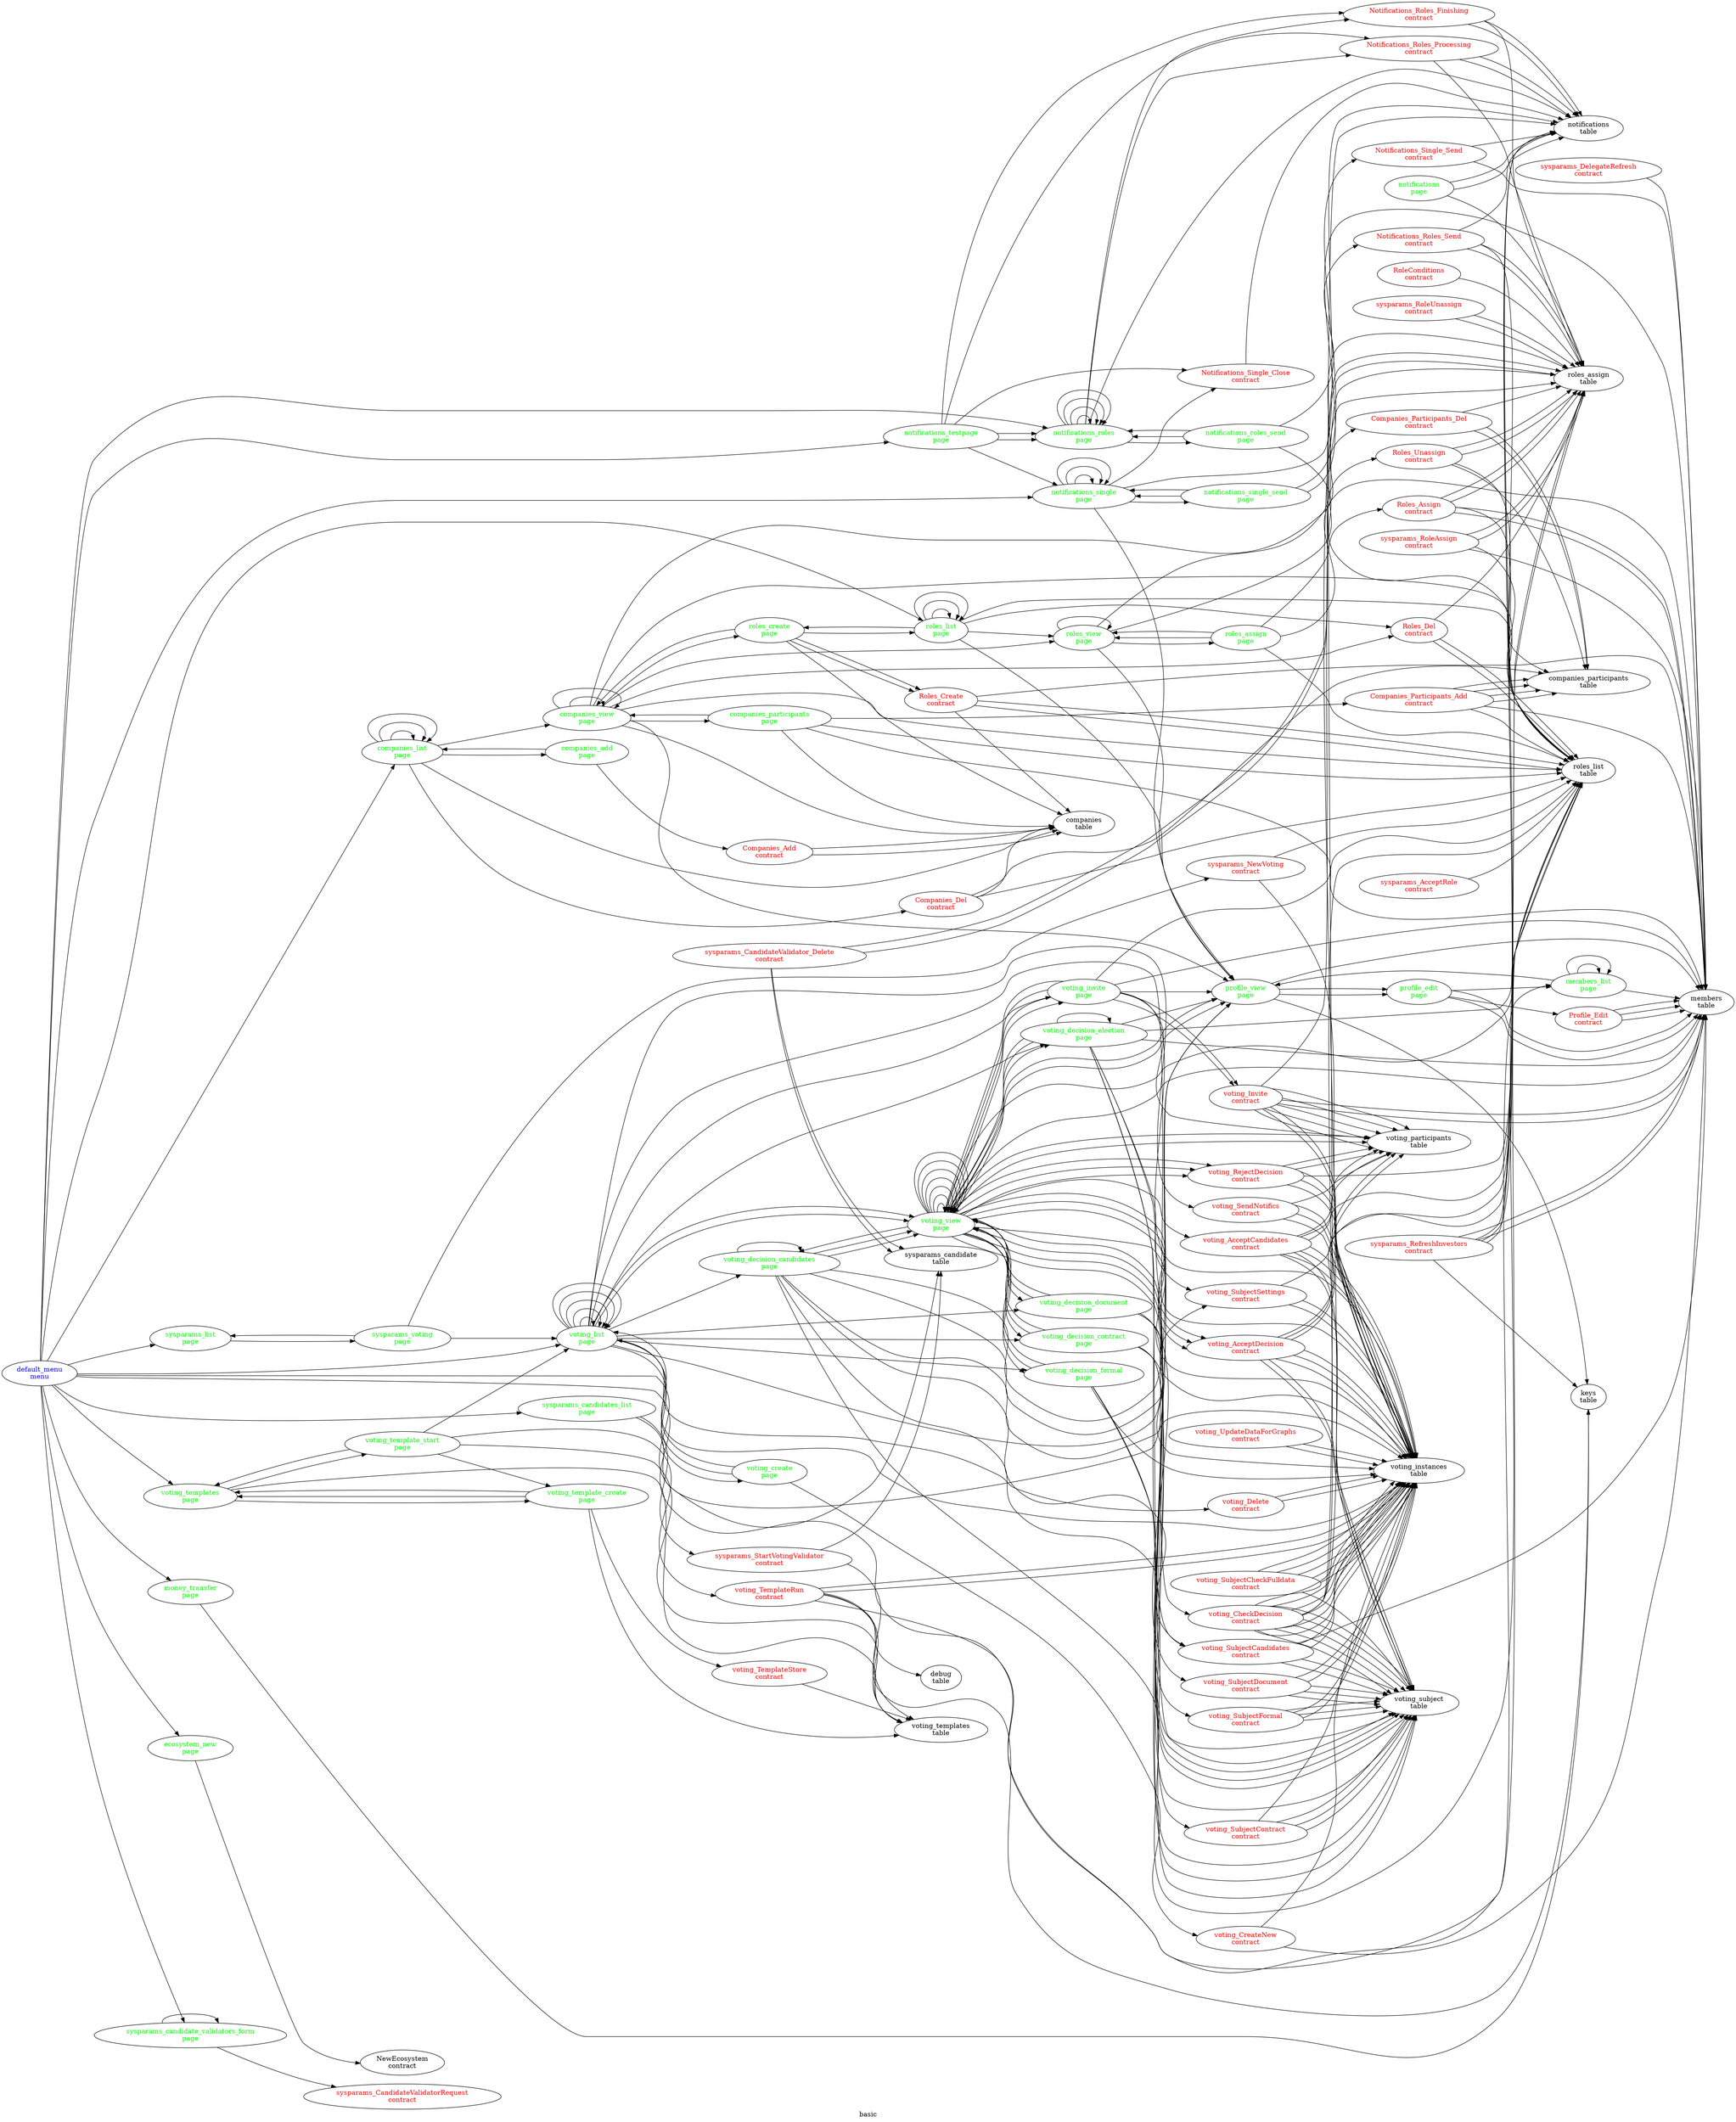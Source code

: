 digraph G {
label=basic;
rankdir=LR;
"Companies_Add\ncontract" -> "companies\ntable"
"Companies_Add\ncontract" -> "companies\ntable"
"Companies_Add\ncontract" [fontcolor=red, group=contracts];
"Companies_Participants_Del\ncontract" -> "companies_participants\ntable"
"Companies_Participants_Del\ncontract" -> "companies_participants\ntable"
"Companies_Participants_Del\ncontract" -> "roles_assign\ntable"
"Companies_Participants_Del\ncontract" [fontcolor=red, group=contracts];
"Roles_Assign\ncontract" -> "roles_list\ntable"
"Roles_Assign\ncontract" -> "members\ntable"
"Roles_Assign\ncontract" -> "members\ntable"
"Roles_Assign\ncontract" -> "roles_assign\ntable"
"Roles_Assign\ncontract" -> "roles_assign\ntable"
"Roles_Assign\ncontract" [fontcolor=red, group=contracts];
"Companies_Del\ncontract" -> "roles_list\ntable"
"Companies_Del\ncontract" -> "companies_participants\ntable"
"Companies_Del\ncontract" -> "companies\ntable"
"Companies_Del\ncontract" [fontcolor=red, group=contracts];
"Notifications_Roles_Finishing\ncontract" -> "notifications\ntable"
"Notifications_Roles_Finishing\ncontract" -> "roles_assign\ntable"
"Notifications_Roles_Finishing\ncontract" -> "notifications\ntable"
"Notifications_Roles_Finishing\ncontract" [fontcolor=red, group=contracts];
"Notifications_Roles_Processing\ncontract" -> "notifications\ntable"
"Notifications_Roles_Processing\ncontract" -> "roles_assign\ntable"
"Notifications_Roles_Processing\ncontract" -> "notifications\ntable"
"Notifications_Roles_Processing\ncontract" [fontcolor=red, group=contracts];
"Notifications_Single_Send\ncontract" -> "members\ntable"
"Notifications_Single_Send\ncontract" -> "notifications\ntable"
"Notifications_Single_Send\ncontract" [fontcolor=red, group=contracts];
"Notifications_Single_Close\ncontract" -> "notifications\ntable"
"Notifications_Single_Close\ncontract" [fontcolor=red, group=contracts];
"Notifications_Roles_Send\ncontract" -> "roles_assign\ntable"
"Notifications_Roles_Send\ncontract" -> "roles_list\ntable"
"Notifications_Roles_Send\ncontract" -> "notifications\ntable"
"Notifications_Roles_Send\ncontract" -> "roles_assign\ntable"
"Notifications_Roles_Send\ncontract" [fontcolor=red, group=contracts];
"Profile_Edit\ncontract" -> "members\ntable"
"Profile_Edit\ncontract" -> "members\ntable"
"Profile_Edit\ncontract" -> "members\ntable"
"Profile_Edit\ncontract" [fontcolor=red, group=contracts];
"RoleConditions\ncontract" -> "roles_assign\ntable"
"RoleConditions\ncontract" [fontcolor=red, group=contracts];
"Companies_Participants_Add\ncontract" -> "members\ntable"
"Companies_Participants_Add\ncontract" -> "roles_list\ntable"
"Companies_Participants_Add\ncontract" -> "companies_participants\ntable"
"Companies_Participants_Add\ncontract" -> "companies_participants\ntable"
"Companies_Participants_Add\ncontract" -> "companies_participants\ntable"
"Companies_Participants_Add\ncontract" -> "companies_participants\ntable"
"Companies_Participants_Add\ncontract" [fontcolor=red, group=contracts];
"Roles_Create\ncontract" -> "companies\ntable"
"Roles_Create\ncontract" -> "members\ntable"
"Roles_Create\ncontract" -> "roles_list\ntable"
"Roles_Create\ncontract" -> "roles_list\ntable"
"Roles_Create\ncontract" [fontcolor=red, group=contracts];
"Roles_Unassign\ncontract" -> "roles_assign\ntable"
"Roles_Unassign\ncontract" -> "roles_list\ntable"
"Roles_Unassign\ncontract" -> "roles_assign\ntable"
"Roles_Unassign\ncontract" -> "companies_participants\ntable"
"Roles_Unassign\ncontract" [fontcolor=red, group=contracts];
"Roles_Del\ncontract" -> "roles_list\ntable"
"Roles_Del\ncontract" -> "roles_assign\ntable"
"Roles_Del\ncontract" -> "roles_list\ntable"
"Roles_Del\ncontract" [fontcolor=red, group=contracts];
"sysparams_RoleUnassign\ncontract" -> "roles_assign\ntable"
"sysparams_RoleUnassign\ncontract" -> "roles_assign\ntable"
"sysparams_RoleUnassign\ncontract" [fontcolor=red, group=contracts];
"sysparams_RoleAssign\ncontract" -> "roles_list\ntable"
"sysparams_RoleAssign\ncontract" -> "members\ntable"
"sysparams_RoleAssign\ncontract" -> "roles_assign\ntable"
"sysparams_RoleAssign\ncontract" -> "roles_assign\ntable"
"sysparams_RoleAssign\ncontract" [fontcolor=red, group=contracts];
"sysparams_CandidateValidator_Delete\ncontract" -> "sysparams_candidate\ntable"
"sysparams_CandidateValidator_Delete\ncontract" -> "roles_assign\ntable"
"sysparams_CandidateValidator_Delete\ncontract" -> "sysparams_candidate\ntable"
"sysparams_CandidateValidator_Delete\ncontract" -> "roles_assign\ntable"
"sysparams_CandidateValidator_Delete\ncontract" [fontcolor=red, group=contracts];
"sysparams_DelegateRefresh\ncontract" -> "members\ntable"
"sysparams_DelegateRefresh\ncontract" [fontcolor=red, group=contracts];
"voting_SubjectCheckFulldata\ncontract" -> "voting_instances\ntable"
"voting_SubjectCheckFulldata\ncontract" -> "voting_subject\ntable"
"voting_SubjectCheckFulldata\ncontract" -> "voting_instances\ntable"
"voting_SubjectCheckFulldata\ncontract" -> "voting_instances\ntable"
"voting_SubjectCheckFulldata\ncontract" -> "voting_instances\ntable"
"voting_SubjectCheckFulldata\ncontract" -> "voting_instances\ntable"
"voting_SubjectCheckFulldata\ncontract" [fontcolor=red, group=contracts];
"sysparams_RefreshInvestors\ncontract" -> "roles_list\ntable"
"sysparams_RefreshInvestors\ncontract" -> "roles_assign\ntable"
"sysparams_RefreshInvestors\ncontract" -> "members\ntable"
"sysparams_RefreshInvestors\ncontract" -> "keys\ntable"
"sysparams_RefreshInvestors\ncontract" -> "members\ntable"
"sysparams_RefreshInvestors\ncontract" -> "roles_assign\ntable"
"sysparams_RefreshInvestors\ncontract" [fontcolor=red, group=contracts];
"sysparams_CandidateValidatorRequest\ncontract" [fontcolor=red, group=contracts];
"sysparams_AcceptRole\ncontract" -> "roles_list\ntable"
"sysparams_AcceptRole\ncontract" [fontcolor=red, group=contracts];
"voting_SubjectCandidates\ncontract" -> "voting_instances\ntable"
"voting_SubjectCandidates\ncontract" -> "voting_subject\ntable"
"voting_SubjectCandidates\ncontract" -> "members\ntable"
"voting_SubjectCandidates\ncontract" -> "voting_subject\ntable"
"voting_SubjectCandidates\ncontract" -> "voting_instances\ntable"
"voting_SubjectCandidates\ncontract" [fontcolor=red, group=contracts];
"voting_UpdateDataForGraphs\ncontract" -> "voting_instances\ntable"
"voting_UpdateDataForGraphs\ncontract" -> "voting_instances\ntable"
"voting_UpdateDataForGraphs\ncontract" [fontcolor=red, group=contracts];
"voting_RejectDecision\ncontract" -> "voting_instances\ntable"
"voting_RejectDecision\ncontract" -> "voting_participants\ntable"
"voting_RejectDecision\ncontract" -> "notifications\ntable"
"voting_RejectDecision\ncontract" -> "voting_instances\ntable"
"voting_RejectDecision\ncontract" -> "voting_instances\ntable"
"voting_RejectDecision\ncontract" -> "voting_participants\ntable"
"voting_RejectDecision\ncontract" [fontcolor=red, group=contracts];
"voting_CheckDecision\ncontract" -> "voting_instances\ntable"
"voting_CheckDecision\ncontract" -> "voting_subject\ntable"
"voting_CheckDecision\ncontract" -> "notifications\ntable"
"voting_CheckDecision\ncontract" -> "voting_subject\ntable"
"voting_CheckDecision\ncontract" -> "roles_list\ntable"
"voting_CheckDecision\ncontract" -> "roles_assign\ntable"
"voting_CheckDecision\ncontract" -> "voting_instances\ntable"
"voting_CheckDecision\ncontract" -> "voting_subject\ntable"
"voting_CheckDecision\ncontract" -> "voting_instances\ntable"
"voting_CheckDecision\ncontract" -> "voting_subject\ntable"
"voting_CheckDecision\ncontract" -> "voting_instances\ntable"
"voting_CheckDecision\ncontract" -> "voting_subject\ntable"
"voting_CheckDecision\ncontract" -> "voting_instances\ntable"
"voting_CheckDecision\ncontract" -> "voting_instances\ntable"
"voting_CheckDecision\ncontract" [fontcolor=red, group=contracts];
"voting_Invite\ncontract" -> "voting_instances\ntable"
"voting_Invite\ncontract" -> "voting_participants\ntable"
"voting_Invite\ncontract" -> "voting_participants\ntable"
"voting_Invite\ncontract" -> "members\ntable"
"voting_Invite\ncontract" -> "voting_participants\ntable"
"voting_Invite\ncontract" -> "members\ntable"
"voting_Invite\ncontract" -> "voting_participants\ntable"
"voting_Invite\ncontract" -> "roles_assign\ntable"
"voting_Invite\ncontract" -> "voting_participants\ntable"
"voting_Invite\ncontract" -> "voting_instances\ntable"
"voting_Invite\ncontract" [fontcolor=red, group=contracts];
"voting_Delete\ncontract" -> "voting_instances\ntable"
"voting_Delete\ncontract" -> "voting_instances\ntable"
"voting_Delete\ncontract" [fontcolor=red, group=contracts];
"voting_CreateNew\ncontract" -> "members\ntable"
"voting_CreateNew\ncontract" -> "voting_instances\ntable"
"voting_CreateNew\ncontract" [fontcolor=red, group=contracts];
"voting_AcceptDecision\ncontract" -> "voting_instances\ntable"
"voting_AcceptDecision\ncontract" -> "voting_subject\ntable"
"voting_AcceptDecision\ncontract" -> "voting_participants\ntable"
"voting_AcceptDecision\ncontract" -> "notifications\ntable"
"voting_AcceptDecision\ncontract" -> "voting_instances\ntable"
"voting_AcceptDecision\ncontract" -> "voting_instances\ntable"
"voting_AcceptDecision\ncontract" -> "voting_participants\ntable"
"voting_AcceptDecision\ncontract" -> "voting_subject\ntable"
"voting_AcceptDecision\ncontract" [fontcolor=red, group=contracts];
"voting_SendNotifics\ncontract" -> "voting_instances\ntable"
"voting_SendNotifics\ncontract" -> "voting_instances\ntable"
"voting_SendNotifics\ncontract" -> "voting_participants\ntable"
"voting_SendNotifics\ncontract" -> "voting_instances\ntable"
"voting_SendNotifics\ncontract" [fontcolor=red, group=contracts];
"voting_SubjectSettings\ncontract" -> "voting_instances\ntable"
"voting_SubjectSettings\ncontract" -> "roles_list\ntable"
"voting_SubjectSettings\ncontract" -> "voting_instances\ntable"
"voting_SubjectSettings\ncontract" [fontcolor=red, group=contracts];
"voting_SubjectFormal\ncontract" -> "voting_instances\ntable"
"voting_SubjectFormal\ncontract" -> "voting_subject\ntable"
"voting_SubjectFormal\ncontract" -> "voting_subject\ntable"
"voting_SubjectFormal\ncontract" -> "voting_subject\ntable"
"voting_SubjectFormal\ncontract" -> "voting_instances\ntable"
"voting_SubjectFormal\ncontract" [fontcolor=red, group=contracts];
"voting_SubjectContract\ncontract" -> "voting_instances\ntable"
"voting_SubjectContract\ncontract" -> "voting_subject\ntable"
"voting_SubjectContract\ncontract" -> "voting_subject\ntable"
"voting_SubjectContract\ncontract" -> "voting_subject\ntable"
"voting_SubjectContract\ncontract" [fontcolor=red, group=contracts];
"voting_SubjectDocument\ncontract" -> "voting_instances\ntable"
"voting_SubjectDocument\ncontract" -> "voting_subject\ntable"
"voting_SubjectDocument\ncontract" -> "voting_subject\ntable"
"voting_SubjectDocument\ncontract" -> "voting_subject\ntable"
"voting_SubjectDocument\ncontract" -> "voting_instances\ntable"
"voting_SubjectDocument\ncontract" [fontcolor=red, group=contracts];
"sysparams_NewVoting\ncontract" -> "voting_instances\ntable"
"sysparams_NewVoting\ncontract" -> "roles_list\ntable"
"sysparams_NewVoting\ncontract" [fontcolor=red, group=contracts];
"voting_TemplateRun\ncontract" -> "voting_templates\ntable"
"voting_TemplateRun\ncontract" -> "keys\ntable"
"voting_TemplateRun\ncontract" -> "voting_instances\ntable"
"voting_TemplateRun\ncontract" -> "roles_list\ntable"
"voting_TemplateRun\ncontract" -> "voting_instances\ntable"
"voting_TemplateRun\ncontract" -> "debug\ntable"
"voting_TemplateRun\ncontract" [fontcolor=red, group=contracts];
"sysparams_StartVotingValidator\ncontract" -> "voting_templates\ntable"
"sysparams_StartVotingValidator\ncontract" -> "sysparams_candidate\ntable"
"sysparams_StartVotingValidator\ncontract" [fontcolor=red, group=contracts];
"voting_TemplateStore\ncontract" -> "voting_templates\ntable"
"voting_TemplateStore\ncontract" [fontcolor=red, group=contracts];
"voting_AcceptCandidates\ncontract" -> "voting_instances\ntable"
"voting_AcceptCandidates\ncontract" -> "voting_subject\ntable"
"voting_AcceptCandidates\ncontract" -> "voting_participants\ntable"
"voting_AcceptCandidates\ncontract" -> "notifications\ntable"
"voting_AcceptCandidates\ncontract" -> "voting_instances\ntable"
"voting_AcceptCandidates\ncontract" -> "voting_instances\ntable"
"voting_AcceptCandidates\ncontract" -> "voting_participants\ntable"
"voting_AcceptCandidates\ncontract" -> "voting_subject\ntable"
"voting_AcceptCandidates\ncontract" [fontcolor=red, group=contracts];
"default_menu\nmenu" -> "profile_view\npage"
"default_menu\nmenu" -> "members_list\npage"
"default_menu\nmenu" -> "companies_list\npage"
"default_menu\nmenu" -> "roles_list\npage"
"default_menu\nmenu" -> "notifications_single\npage"
"default_menu\nmenu" -> "notifications_roles\npage"
"default_menu\nmenu" -> "notifications_testpage\npage"
"default_menu\nmenu" -> "voting_list\npage"
"default_menu\nmenu" -> "voting_templates\npage"
"default_menu\nmenu" -> "money_transfer\npage"
"default_menu\nmenu" -> "ecosystem_new\npage"
"default_menu\nmenu" -> "sysparams_candidates_list\npage"
"default_menu\nmenu" -> "sysparams_candidate_validators_form\npage"
"default_menu\nmenu" -> "sysparams_list\npage"
"default_menu\nmenu" [fontcolor=blue, group=menus];
"companies_add\npage" -> "Companies_Add\ncontract"
"companies_add\npage" -> "companies_list\npage"
"companies_add\npage" [fontcolor=green, group=pages];
"companies_list\npage" -> "Companies_Del\ncontract"
"companies_list\npage" -> "companies\ntable"
"companies_list\npage" -> "companies_view\npage"
"companies_list\npage" -> "companies_list\npage"
"companies_list\npage" -> "companies_list\npage"
"companies_list\npage" -> "companies_list\npage"
"companies_list\npage" -> "companies_add\npage"
"companies_list\npage" [fontcolor=green, group=pages];
"companies_participants\npage" -> "Companies_Participants_Add\ncontract"
"companies_participants\npage" -> "companies\ntable"
"companies_participants\npage" -> "members\ntable"
"companies_participants\npage" -> "roles_list\ntable"
"companies_participants\npage" -> "companies_view\npage"
"companies_participants\npage" [fontcolor=green, group=pages];
"companies_view\npage" -> "Roles_Del\ncontract"
"companies_view\npage" -> "Companies_Participants_Del\ncontract"
"companies_view\npage" -> "companies\ntable"
"companies_view\npage" -> "roles_list\ntable"
"companies_view\npage" -> "companies_participants\ntable"
"companies_view\npage" -> "roles_view\npage"
"companies_view\npage" -> "companies_view\npage"
"companies_view\npage" -> "roles_create\npage"
"companies_view\npage" -> "profile_view\npage"
"companies_view\npage" -> "companies_view\npage"
"companies_view\npage" -> "companies_participants\npage"
"companies_view\npage" [fontcolor=green, group=pages];
"ecosystem_new\npage" -> "NewEcosystem\ncontract"
"ecosystem_new\npage" [fontcolor=green, group=pages];
"members_list\npage" -> "members\ntable"
"members_list\npage" -> "profile_view\npage"
"members_list\npage" -> "members_list\npage"
"members_list\npage" -> "members_list\npage"
"members_list\npage" [fontcolor=green, group=pages];
"money_transfer\npage" -> "keys\ntable"
"money_transfer\npage" [fontcolor=green, group=pages];
"notifications\npage" -> "notifications\ntable"
"notifications\npage" -> "notifications\ntable"
"notifications\npage" -> "roles_assign\ntable"
"notifications\npage" [fontcolor=green, group=pages];
"notifications_roles\npage" -> "Notifications_Roles_Processing\ncontract"
"notifications_roles\npage" -> "Notifications_Roles_Finishing\ncontract"
"notifications_roles\npage" -> "notifications\ntable"
"notifications_roles\npage" -> "notifications_roles\npage"
"notifications_roles\npage" -> "notifications_roles\npage"
"notifications_roles\npage" -> "notifications_roles\npage"
"notifications_roles\npage" -> "notifications_roles\npage"
"notifications_roles\npage" -> "notifications_roles_send\npage"
"notifications_roles\npage" [fontcolor=green, group=pages];
"notifications_roles_send\npage" -> "Notifications_Roles_Send\ncontract"
"notifications_roles_send\npage" -> "roles_list\ntable"
"notifications_roles_send\npage" -> "notifications_roles\npage"
"notifications_roles_send\npage" -> "notifications_roles\npage"
"notifications_roles_send\npage" [fontcolor=green, group=pages];
"notifications_single\npage" -> "Notifications_Single_Close\ncontract"
"notifications_single\npage" -> "notifications\ntable"
"notifications_single\npage" -> "profile_view\npage"
"notifications_single\npage" -> "notifications_single\npage"
"notifications_single\npage" -> "notifications_single\npage"
"notifications_single\npage" -> "notifications_single\npage"
"notifications_single\npage" -> "notifications_single_send\npage"
"notifications_single\npage" [fontcolor=green, group=pages];
"notifications_single_send\npage" -> "Notifications_Single_Send\ncontract"
"notifications_single_send\npage" -> "members\ntable"
"notifications_single_send\npage" -> "notifications_single\npage"
"notifications_single_send\npage" -> "notifications_single\npage"
"notifications_single_send\npage" [fontcolor=green, group=pages];
"notifications_testpage\npage" -> "Notifications_Single_Close\ncontract"
"notifications_testpage\npage" -> "Notifications_Roles_Processing\ncontract"
"notifications_testpage\npage" -> "Notifications_Roles_Finishing\ncontract"
"notifications_testpage\npage" -> "notifications_single\npage"
"notifications_testpage\npage" -> "notifications_roles\npage"
"notifications_testpage\npage" -> "notifications_roles\npage"
"notifications_testpage\npage" [fontcolor=green, group=pages];
"profile_edit\npage" -> "Profile_Edit\ncontract"
"profile_edit\npage" -> "members\ntable"
"profile_edit\npage" -> "members\ntable"
"profile_edit\npage" -> "members_list\npage"
"profile_edit\npage" [fontcolor=green, group=pages];
"profile_view\npage" -> "members\ntable"
"profile_view\npage" -> "keys\ntable"
"profile_view\npage" -> "profile_edit\npage"
"profile_view\npage" -> "profile_edit\npage"
"profile_view\npage" [fontcolor=green, group=pages];
"roles_assign\npage" -> "Roles_Assign\ncontract"
"roles_assign\npage" -> "roles_list\ntable"
"roles_assign\npage" -> "members\ntable"
"roles_assign\npage" -> "roles_view\npage"
"roles_assign\npage" -> "roles_view\npage"
"roles_assign\npage" [fontcolor=green, group=pages];
"roles_create\npage" -> "Roles_Create\ncontract"
"roles_create\npage" -> "Roles_Create\ncontract"
"roles_create\npage" -> "companies\ntable"
"roles_create\npage" -> "companies_view\npage"
"roles_create\npage" -> "roles_list\npage"
"roles_create\npage" [fontcolor=green, group=pages];
"roles_list\npage" -> "Roles_Del\ncontract"
"roles_list\npage" -> "roles_list\ntable"
"roles_list\npage" -> "profile_view\npage"
"roles_list\npage" -> "roles_view\npage"
"roles_list\npage" -> "roles_list\npage"
"roles_list\npage" -> "roles_list\npage"
"roles_list\npage" -> "roles_list\npage"
"roles_list\npage" -> "roles_create\npage"
"roles_list\npage" [fontcolor=green, group=pages];
"roles_view\npage" -> "Roles_Unassign\ncontract"
"roles_view\npage" -> "roles_assign\ntable"
"roles_view\npage" -> "profile_view\npage"
"roles_view\npage" -> "roles_view\npage"
"roles_view\npage" -> "roles_assign\npage"
"roles_view\npage" [fontcolor=green, group=pages];
"sysparams_candidate_validators_form\npage" -> "sysparams_CandidateValidatorRequest\ncontract"
"sysparams_candidate_validators_form\npage" -> "sysparams_candidate_validators_form\npage"
"sysparams_candidate_validators_form\npage" [fontcolor=green, group=pages];
"sysparams_candidates_list\npage" -> "sysparams_StartVotingValidator\ncontract"
"sysparams_candidates_list\npage" -> "sysparams_candidate\ntable"
"sysparams_candidates_list\npage" [fontcolor=green, group=pages];
"sysparams_list\npage" -> "sysparams_voting\npage"
"sysparams_list\npage" [fontcolor=green, group=pages];
"sysparams_voting\npage" -> "sysparams_NewVoting\ncontract"
"sysparams_voting\npage" -> "sysparams_list\npage"
"sysparams_voting\npage" -> "voting_list\npage"
"sysparams_voting\npage" [fontcolor=green, group=pages];
"voting_create\npage" -> "voting_CreateNew\ncontract"
"voting_create\npage" -> "voting_list\npage"
"voting_create\npage" -> "voting_list\npage"
"voting_create\npage" [fontcolor=green, group=pages];
"voting_decision_candidates\npage" -> "voting_SubjectCandidates\ncontract"
"voting_decision_candidates\npage" -> "voting_SubjectSettings\ncontract"
"voting_decision_candidates\npage" -> "voting_instances\ntable"
"voting_decision_candidates\npage" -> "voting_subject\ntable"
"voting_decision_candidates\npage" -> "roles_list\ntable"
"voting_decision_candidates\npage" -> "voting_decision_candidates\npage"
"voting_decision_candidates\npage" -> "profile_view\npage"
"voting_decision_candidates\npage" -> "voting_view\npage"
"voting_decision_candidates\npage" -> "voting_view\npage"
"voting_decision_candidates\npage" [fontcolor=green, group=pages];
"voting_decision_contract\npage" -> "voting_SubjectContract\ncontract"
"voting_decision_contract\npage" -> "voting_instances\ntable"
"voting_decision_contract\npage" -> "voting_subject\ntable"
"voting_decision_contract\npage" -> "voting_view\npage"
"voting_decision_contract\npage" -> "voting_view\npage"
"voting_decision_contract\npage" [fontcolor=green, group=pages];
"voting_decision_document\npage" -> "voting_SubjectDocument\ncontract"
"voting_decision_document\npage" -> "voting_instances\ntable"
"voting_decision_document\npage" -> "voting_subject\ntable"
"voting_decision_document\npage" -> "voting_view\npage"
"voting_decision_document\npage" -> "voting_view\npage"
"voting_decision_document\npage" [fontcolor=green, group=pages];
"voting_decision_election\npage" -> "voting_SubjectCandidates\ncontract"
"voting_decision_election\npage" -> "voting_SubjectSettings\ncontract"
"voting_decision_election\npage" -> "voting_instances\ntable"
"voting_decision_election\npage" -> "members\ntable"
"voting_decision_election\npage" -> "voting_subject\ntable"
"voting_decision_election\npage" -> "roles_list\ntable"
"voting_decision_election\npage" -> "voting_decision_election\npage"
"voting_decision_election\npage" -> "profile_view\npage"
"voting_decision_election\npage" -> "voting_view\npage"
"voting_decision_election\npage" -> "voting_view\npage"
"voting_decision_election\npage" [fontcolor=green, group=pages];
"voting_decision_formal\npage" -> "voting_SubjectFormal\ncontract"
"voting_decision_formal\npage" -> "voting_instances\ntable"
"voting_decision_formal\npage" -> "voting_subject\ntable"
"voting_decision_formal\npage" -> "voting_view\npage"
"voting_decision_formal\npage" -> "voting_view\npage"
"voting_decision_formal\npage" [fontcolor=green, group=pages];
"voting_invite\npage" -> "voting_Invite\ncontract"
"voting_invite\npage" -> "voting_Invite\ncontract"
"voting_invite\npage" -> "voting_instances\ntable"
"voting_invite\npage" -> "voting_participants\ntable"
"voting_invite\npage" -> "members\ntable"
"voting_invite\npage" -> "roles_list\ntable"
"voting_invite\npage" -> "profile_view\npage"
"voting_invite\npage" -> "voting_view\npage"
"voting_invite\npage" -> "voting_view\npage"
"voting_invite\npage" -> "voting_view\npage"
"voting_invite\npage" [fontcolor=green, group=pages];
"voting_list\npage" -> "voting_SendNotifics\ncontract"
"voting_list\npage" -> "voting_CheckDecision\ncontract"
"voting_list\npage" -> "voting_Delete\ncontract"
"voting_list\npage" -> "voting_instances\ntable"
"voting_list\npage" -> "voting_view\npage"
"voting_list\npage" -> "voting_decision_candidates\npage"
"voting_list\npage" -> "voting_decision_election\npage"
"voting_list\npage" -> "voting_decision_document\npage"
"voting_list\npage" -> "voting_decision_formal\npage"
"voting_list\npage" -> "voting_decision_contract\npage"
"voting_list\npage" -> "voting_invite\npage"
"voting_list\npage" -> "voting_list\npage"
"voting_list\npage" -> "profile_view\npage"
"voting_list\npage" -> "voting_list\npage"
"voting_list\npage" -> "voting_view\npage"
"voting_list\npage" -> "voting_list\npage"
"voting_list\npage" -> "voting_list\npage"
"voting_list\npage" -> "voting_list\npage"
"voting_list\npage" -> "voting_create\npage"
"voting_list\npage" [fontcolor=green, group=pages];
"voting_template_create\npage" -> "voting_TemplateStore\ncontract"
"voting_template_create\npage" -> "voting_templates\ntable"
"voting_template_create\npage" -> "voting_templates\npage"
"voting_template_create\npage" -> "voting_templates\npage"
"voting_template_create\npage" [fontcolor=green, group=pages];
"voting_template_start\npage" -> "voting_TemplateRun\ncontract"
"voting_template_start\npage" -> "voting_templates\ntable"
"voting_template_start\npage" -> "voting_templates\npage"
"voting_template_start\npage" -> "voting_template_create\npage"
"voting_template_start\npage" -> "voting_list\npage"
"voting_template_start\npage" [fontcolor=green, group=pages];
"voting_templates\npage" -> "voting_templates\ntable"
"voting_templates\npage" -> "voting_template_start\npage"
"voting_templates\npage" -> "voting_template_create\npage"
"voting_templates\npage" [fontcolor=green, group=pages];
"voting_view\npage" -> "voting_AcceptCandidates\ncontract"
"voting_view\npage" -> "voting_RejectDecision\ncontract"
"voting_view\npage" -> "voting_AcceptDecision\ncontract"
"voting_view\npage" -> "voting_RejectDecision\ncontract"
"voting_view\npage" -> "voting_AcceptDecision\ncontract"
"voting_view\npage" -> "voting_RejectDecision\ncontract"
"voting_view\npage" -> "voting_AcceptDecision\ncontract"
"voting_view\npage" -> "voting_instances\ntable"
"voting_view\npage" -> "voting_participants\ntable"
"voting_view\npage" -> "roles_list\ntable"
"voting_view\npage" -> "voting_subject\ntable"
"voting_view\npage" -> "voting_subject\ntable"
"voting_view\npage" -> "voting_subject\ntable"
"voting_view\npage" -> "voting_subject\ntable"
"voting_view\npage" -> "voting_participants\ntable"
"voting_view\npage" -> "members\ntable"
"voting_view\npage" -> "profile_view\npage"
"voting_view\npage" -> "voting_view\npage"
"voting_view\npage" -> "voting_decision_candidates\npage"
"voting_view\npage" -> "voting_decision_election\npage"
"voting_view\npage" -> "voting_decision_document\npage"
"voting_view\npage" -> "voting_view\npage"
"voting_view\npage" -> "voting_view\npage"
"voting_view\npage" -> "voting_decision_formal\npage"
"voting_view\npage" -> "voting_view\npage"
"voting_view\npage" -> "voting_view\npage"
"voting_view\npage" -> "voting_decision_contract\npage"
"voting_view\npage" -> "voting_view\npage"
"voting_view\npage" -> "voting_view\npage"
"voting_view\npage" -> "profile_view\npage"
"voting_view\npage" -> "voting_invite\npage"
"voting_view\npage" [fontcolor=green, group=pages];
"companies\ntable" [group=tables];
"companies_participants\ntable" [group=tables];
"members\ntable" [group=tables];
"sysparams_candidate\ntable" [group=tables];
"voting_instances\ntable" [group=tables];
"voting_participants\ntable" [group=tables];
"voting_subject\ntable" [group=tables];
"voting_templates\ntable" [group=tables];
}
